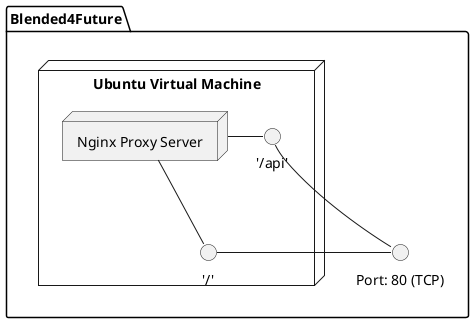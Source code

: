 @startuml physical_l2

package Blended4Future {

    interface tcp_int as "Port: 80 (TCP)"
    node vtm as "Ubuntu Virtual Machine" {

        node nginx as "Nginx Proxy Server"
        interface nginx_backend as "'/api'"
        interface nginx_frontend as "'/'"

        nginx_backend -l- nginx
        nginx_frontend -l- nginx 

        nginx_backend -[hidden]d- nginx_frontend

        nginx_backend -[norank]- tcp_int
        nginx_frontend -[norank]- tcp_int
    }
    vtm -d[hidden]- tcp_int

}

@enduml

